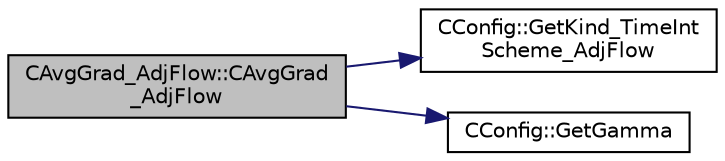 digraph "CAvgGrad_AdjFlow::CAvgGrad_AdjFlow"
{
  edge [fontname="Helvetica",fontsize="10",labelfontname="Helvetica",labelfontsize="10"];
  node [fontname="Helvetica",fontsize="10",shape=record];
  rankdir="LR";
  Node0 [label="CAvgGrad_AdjFlow::CAvgGrad\l_AdjFlow",height=0.2,width=0.4,color="black", fillcolor="grey75", style="filled", fontcolor="black"];
  Node0 -> Node1 [color="midnightblue",fontsize="10",style="solid",fontname="Helvetica"];
  Node1 [label="CConfig::GetKind_TimeInt\lScheme_AdjFlow",height=0.2,width=0.4,color="black", fillcolor="white", style="filled",URL="$class_c_config.html#ab9d0e23db2d8f044b0b09915e92ef003",tooltip="Get the kind of integration scheme (explicit or implicit) for the adjoint flow equations. "];
  Node0 -> Node2 [color="midnightblue",fontsize="10",style="solid",fontname="Helvetica"];
  Node2 [label="CConfig::GetGamma",height=0.2,width=0.4,color="black", fillcolor="white", style="filled",URL="$class_c_config.html#a5f01bbbd9c331ecea38eebbe9cc9cd4e",tooltip="Get the value of the Gamma of fluid (ratio of specific heats). "];
}
